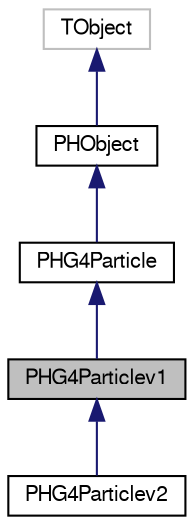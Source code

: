 digraph "PHG4Particlev1"
{
  bgcolor="transparent";
  edge [fontname="FreeSans",fontsize="10",labelfontname="FreeSans",labelfontsize="10"];
  node [fontname="FreeSans",fontsize="10",shape=record];
  Node1 [label="PHG4Particlev1",height=0.2,width=0.4,color="black", fillcolor="grey75", style="filled" fontcolor="black"];
  Node2 -> Node1 [dir="back",color="midnightblue",fontsize="10",style="solid",fontname="FreeSans"];
  Node2 [label="PHG4Particle",height=0.2,width=0.4,color="black",URL="$de/dc9/classPHG4Particle.html"];
  Node3 -> Node2 [dir="back",color="midnightblue",fontsize="10",style="solid",fontname="FreeSans"];
  Node3 [label="PHObject",height=0.2,width=0.4,color="black",URL="$d9/d24/classPHObject.html"];
  Node4 -> Node3 [dir="back",color="midnightblue",fontsize="10",style="solid",fontname="FreeSans"];
  Node4 [label="TObject",height=0.2,width=0.4,color="grey75"];
  Node1 -> Node5 [dir="back",color="midnightblue",fontsize="10",style="solid",fontname="FreeSans"];
  Node5 [label="PHG4Particlev2",height=0.2,width=0.4,color="black",URL="$d1/db9/classPHG4Particlev2.html"];
}
